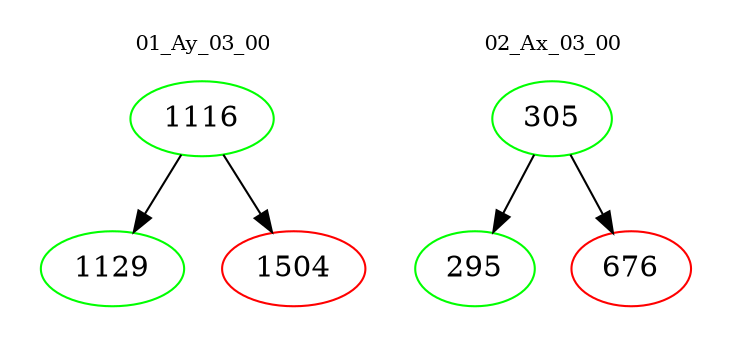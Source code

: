 digraph{
subgraph cluster_0 {
color = white
label = "01_Ay_03_00";
fontsize=10;
T0_1116 [label="1116", color="green"]
T0_1116 -> T0_1129 [color="black"]
T0_1129 [label="1129", color="green"]
T0_1116 -> T0_1504 [color="black"]
T0_1504 [label="1504", color="red"]
}
subgraph cluster_1 {
color = white
label = "02_Ax_03_00";
fontsize=10;
T1_305 [label="305", color="green"]
T1_305 -> T1_295 [color="black"]
T1_295 [label="295", color="green"]
T1_305 -> T1_676 [color="black"]
T1_676 [label="676", color="red"]
}
}
